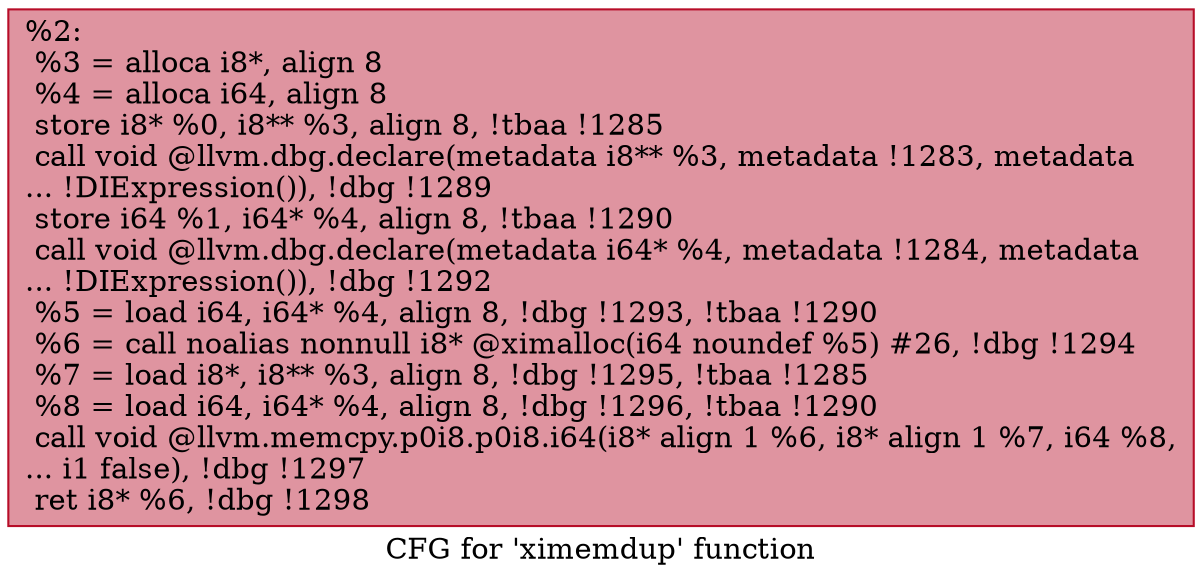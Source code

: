 digraph "CFG for 'ximemdup' function" {
	label="CFG for 'ximemdup' function";

	Node0x27382e0 [shape=record,color="#b70d28ff", style=filled, fillcolor="#b70d2870",label="{%2:\l  %3 = alloca i8*, align 8\l  %4 = alloca i64, align 8\l  store i8* %0, i8** %3, align 8, !tbaa !1285\l  call void @llvm.dbg.declare(metadata i8** %3, metadata !1283, metadata\l... !DIExpression()), !dbg !1289\l  store i64 %1, i64* %4, align 8, !tbaa !1290\l  call void @llvm.dbg.declare(metadata i64* %4, metadata !1284, metadata\l... !DIExpression()), !dbg !1292\l  %5 = load i64, i64* %4, align 8, !dbg !1293, !tbaa !1290\l  %6 = call noalias nonnull i8* @ximalloc(i64 noundef %5) #26, !dbg !1294\l  %7 = load i8*, i8** %3, align 8, !dbg !1295, !tbaa !1285\l  %8 = load i64, i64* %4, align 8, !dbg !1296, !tbaa !1290\l  call void @llvm.memcpy.p0i8.p0i8.i64(i8* align 1 %6, i8* align 1 %7, i64 %8,\l... i1 false), !dbg !1297\l  ret i8* %6, !dbg !1298\l}"];
}
